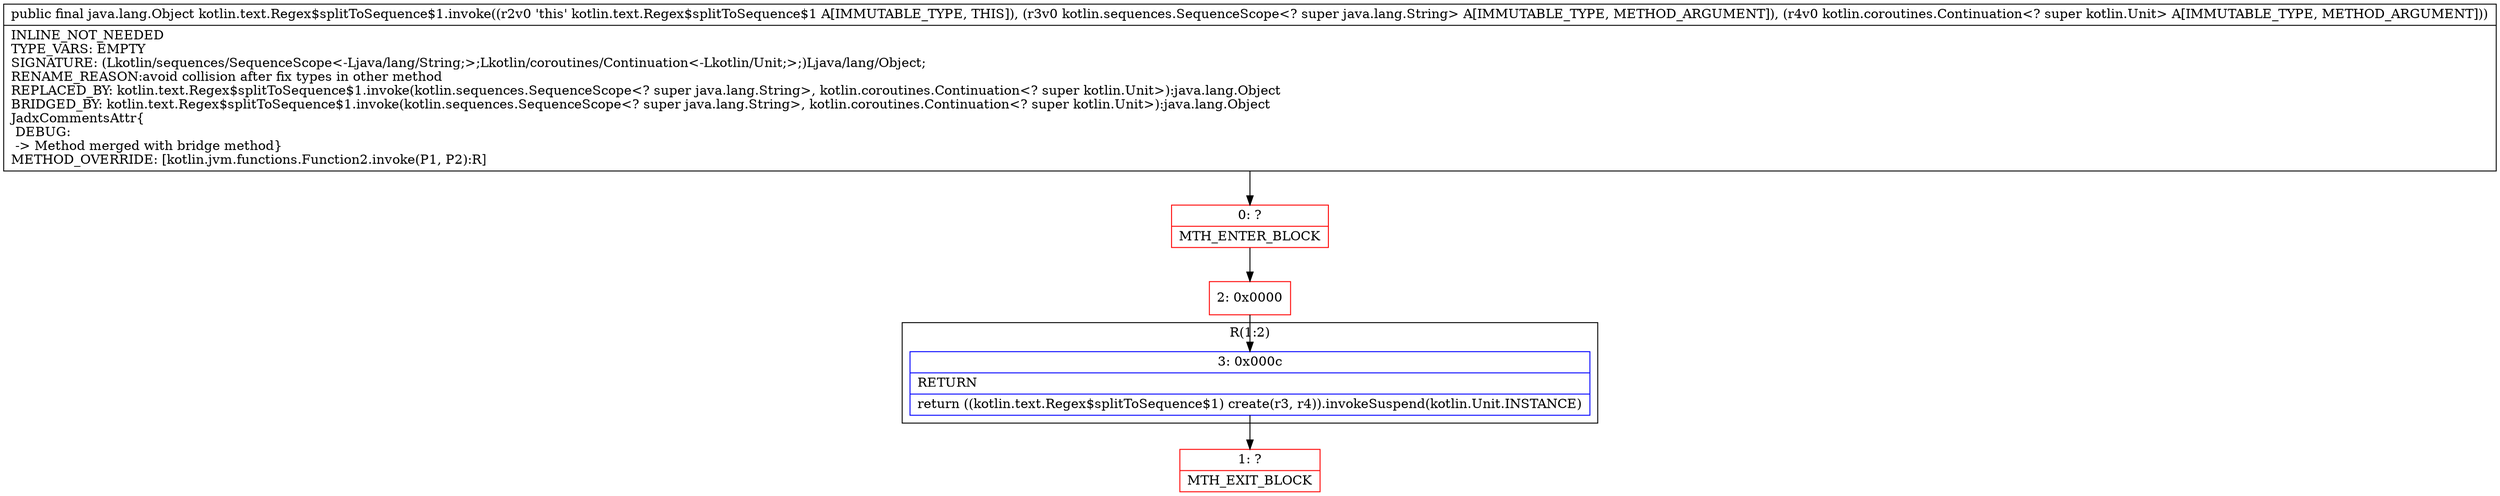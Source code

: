 digraph "CFG forkotlin.text.Regex$splitToSequence$1.invoke(Lkotlin\/sequences\/SequenceScope;Lkotlin\/coroutines\/Continuation;)Ljava\/lang\/Object;" {
subgraph cluster_Region_973719555 {
label = "R(1:2)";
node [shape=record,color=blue];
Node_3 [shape=record,label="{3\:\ 0x000c|RETURN\l|return ((kotlin.text.Regex$splitToSequence$1) create(r3, r4)).invokeSuspend(kotlin.Unit.INSTANCE)\l}"];
}
Node_0 [shape=record,color=red,label="{0\:\ ?|MTH_ENTER_BLOCK\l}"];
Node_2 [shape=record,color=red,label="{2\:\ 0x0000}"];
Node_1 [shape=record,color=red,label="{1\:\ ?|MTH_EXIT_BLOCK\l}"];
MethodNode[shape=record,label="{public final java.lang.Object kotlin.text.Regex$splitToSequence$1.invoke((r2v0 'this' kotlin.text.Regex$splitToSequence$1 A[IMMUTABLE_TYPE, THIS]), (r3v0 kotlin.sequences.SequenceScope\<? super java.lang.String\> A[IMMUTABLE_TYPE, METHOD_ARGUMENT]), (r4v0 kotlin.coroutines.Continuation\<? super kotlin.Unit\> A[IMMUTABLE_TYPE, METHOD_ARGUMENT]))  | INLINE_NOT_NEEDED\lTYPE_VARS: EMPTY\lSIGNATURE: (Lkotlin\/sequences\/SequenceScope\<\-Ljava\/lang\/String;\>;Lkotlin\/coroutines\/Continuation\<\-Lkotlin\/Unit;\>;)Ljava\/lang\/Object;\lRENAME_REASON:avoid collision after fix types in other method\lREPLACED_BY: kotlin.text.Regex$splitToSequence$1.invoke(kotlin.sequences.SequenceScope\<? super java.lang.String\>, kotlin.coroutines.Continuation\<? super kotlin.Unit\>):java.lang.Object\lBRIDGED_BY: kotlin.text.Regex$splitToSequence$1.invoke(kotlin.sequences.SequenceScope\<? super java.lang.String\>, kotlin.coroutines.Continuation\<? super kotlin.Unit\>):java.lang.Object\lJadxCommentsAttr\{\l DEBUG: \l \-\> Method merged with bridge method\}\lMETHOD_OVERRIDE: [kotlin.jvm.functions.Function2.invoke(P1, P2):R]\l}"];
MethodNode -> Node_0;Node_3 -> Node_1;
Node_0 -> Node_2;
Node_2 -> Node_3;
}

